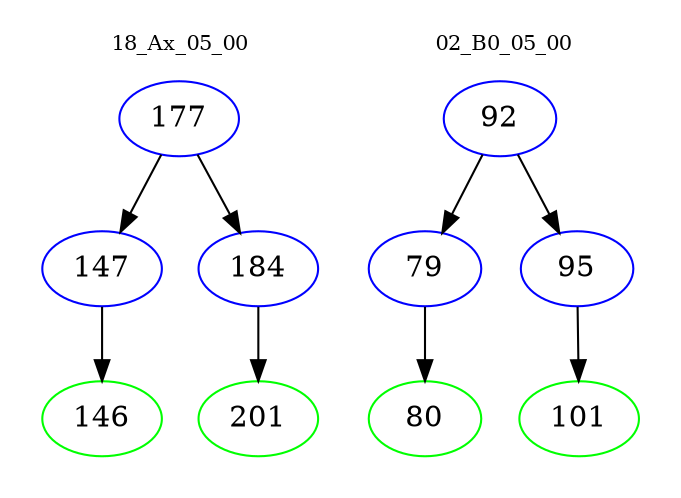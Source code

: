 digraph{
subgraph cluster_0 {
color = white
label = "18_Ax_05_00";
fontsize=10;
T0_177 [label="177", color="blue"]
T0_177 -> T0_147 [color="black"]
T0_147 [label="147", color="blue"]
T0_147 -> T0_146 [color="black"]
T0_146 [label="146", color="green"]
T0_177 -> T0_184 [color="black"]
T0_184 [label="184", color="blue"]
T0_184 -> T0_201 [color="black"]
T0_201 [label="201", color="green"]
}
subgraph cluster_1 {
color = white
label = "02_B0_05_00";
fontsize=10;
T1_92 [label="92", color="blue"]
T1_92 -> T1_79 [color="black"]
T1_79 [label="79", color="blue"]
T1_79 -> T1_80 [color="black"]
T1_80 [label="80", color="green"]
T1_92 -> T1_95 [color="black"]
T1_95 [label="95", color="blue"]
T1_95 -> T1_101 [color="black"]
T1_101 [label="101", color="green"]
}
}
